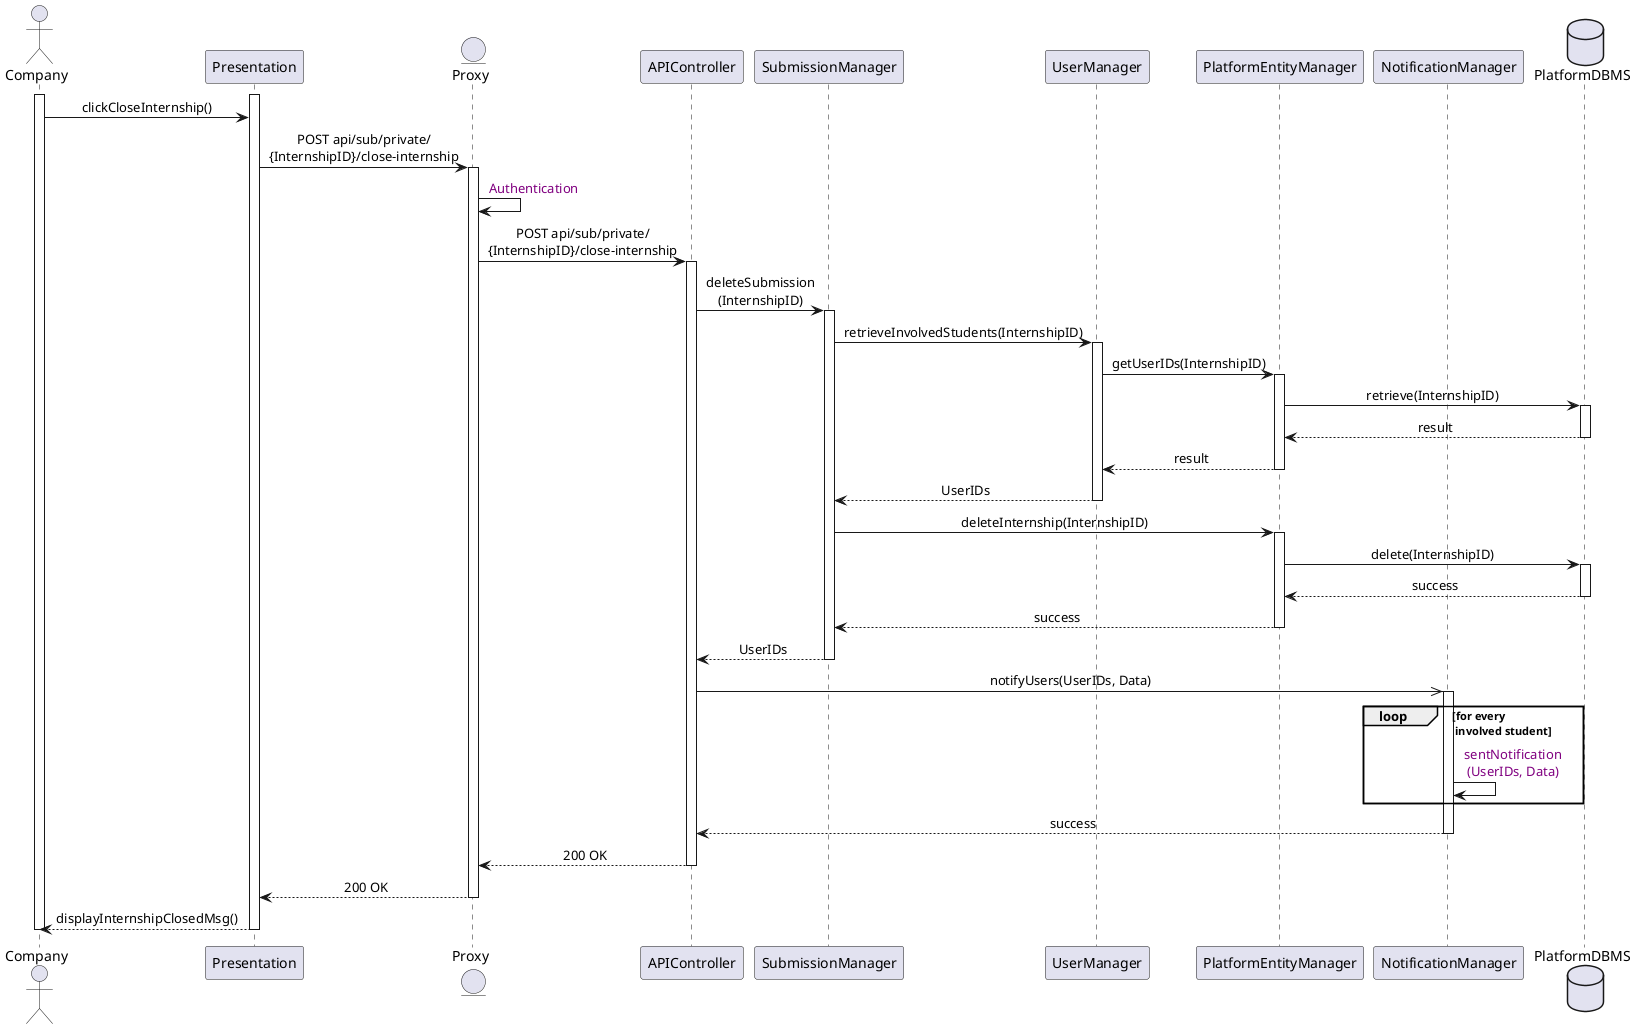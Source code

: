 @startuml CompanySubmission
skinparam sequenceMessageAlign center
actor       Company
participant Presentation
entity      Proxy
participant APIController
participant SubmissionManager
participant UserManager
participant PlatformEntityManager
participant NotificationManager
database    PlatformDBMS

activate Company
activate Presentation
Company -> Presentation : clickCloseInternship()
Presentation -> Proxy ++ : POST api/sub/private/\n{InternshipID}/close-internship
Proxy -> Proxy  : <color:purple> Authentication
Proxy -> APIController ++ : POST api/sub/private/\n{InternshipID}/close-internship
APIController -> SubmissionManager : deleteSubmission\n(InternshipID)
activate SubmissionManager
SubmissionManager -> UserManager : retrieveInvolvedStudents(InternshipID)
activate UserManager
UserManager -> PlatformEntityManager ++ : getUserIDs(InternshipID)
PlatformEntityManager -> PlatformDBMS : retrieve(InternshipID)
activate PlatformDBMS
PlatformDBMS --> PlatformEntityManager -- : result
PlatformEntityManager --> UserManager -- : result
UserManager --> SubmissionManager -- : UserIDs

SubmissionManager -> PlatformEntityManager : deleteInternship(InternshipID)
activate PlatformEntityManager
PlatformEntityManager -> PlatformDBMS : delete(InternshipID)
activate PlatformDBMS
PlatformDBMS --> PlatformEntityManager : success
deactivate PlatformDBMS
PlatformEntityManager --> SubmissionManager : success 
deactivate PlatformEntityManager

SubmissionManager --> APIController : UserIDs
deactivate SubmissionManager
APIController ->> NotificationManager ++ : notifyUsers(UserIDs, Data)
loop for every\n involved student
    NotificationManager -> NotificationManager : <color:purple> sentNotification\n <color:purple>(UserIDs, Data)
end
NotificationManager --> APIController -- : success
APIController --> Proxy : 200 OK
deactivate APIController
Proxy --> Presentation : 200 OK
deactivate Proxy
Presentation --> Company : displayInternshipClosedMsg()
deactivate Presentation
deactivate Company
@enduml
